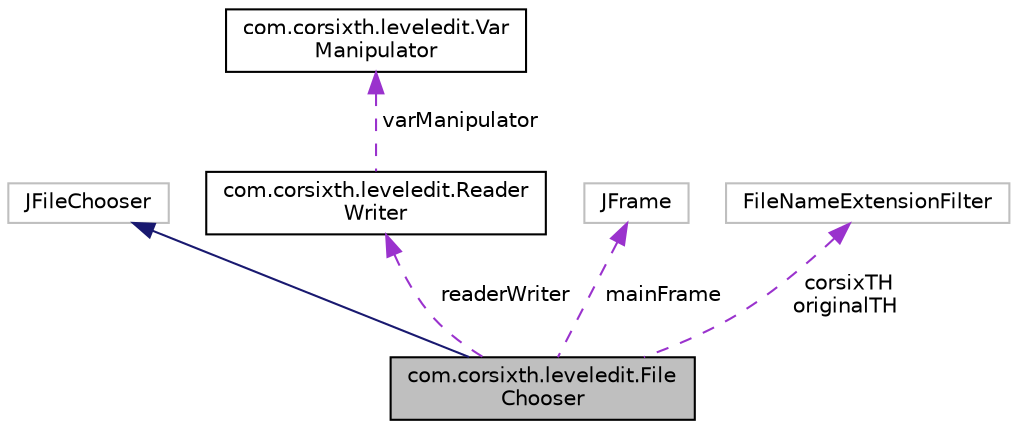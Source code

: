 digraph "com.corsixth.leveledit.FileChooser"
{
 // LATEX_PDF_SIZE
  edge [fontname="Helvetica",fontsize="10",labelfontname="Helvetica",labelfontsize="10"];
  node [fontname="Helvetica",fontsize="10",shape=record];
  Node1 [label="com.corsixth.leveledit.File\lChooser",height=0.2,width=0.4,color="black", fillcolor="grey75", style="filled", fontcolor="black",tooltip=" "];
  Node2 -> Node1 [dir="back",color="midnightblue",fontsize="10",style="solid",fontname="Helvetica"];
  Node2 [label="JFileChooser",height=0.2,width=0.4,color="grey75", fillcolor="white", style="filled",tooltip=" "];
  Node3 -> Node1 [dir="back",color="darkorchid3",fontsize="10",style="dashed",label=" readerWriter" ,fontname="Helvetica"];
  Node3 [label="com.corsixth.leveledit.Reader\lWriter",height=0.2,width=0.4,color="black", fillcolor="white", style="filled",URL="$classcom_1_1corsixth_1_1leveledit_1_1ReaderWriter.html",tooltip=" "];
  Node4 -> Node3 [dir="back",color="darkorchid3",fontsize="10",style="dashed",label=" varManipulator" ,fontname="Helvetica"];
  Node4 [label="com.corsixth.leveledit.Var\lManipulator",height=0.2,width=0.4,color="black", fillcolor="white", style="filled",URL="$classcom_1_1corsixth_1_1leveledit_1_1VarManipulator.html",tooltip=" "];
  Node5 -> Node1 [dir="back",color="darkorchid3",fontsize="10",style="dashed",label=" mainFrame" ,fontname="Helvetica"];
  Node5 [label="JFrame",height=0.2,width=0.4,color="grey75", fillcolor="white", style="filled",tooltip=" "];
  Node6 -> Node1 [dir="back",color="darkorchid3",fontsize="10",style="dashed",label=" corsixTH\noriginalTH" ,fontname="Helvetica"];
  Node6 [label="FileNameExtensionFilter",height=0.2,width=0.4,color="grey75", fillcolor="white", style="filled",tooltip=" "];
}
